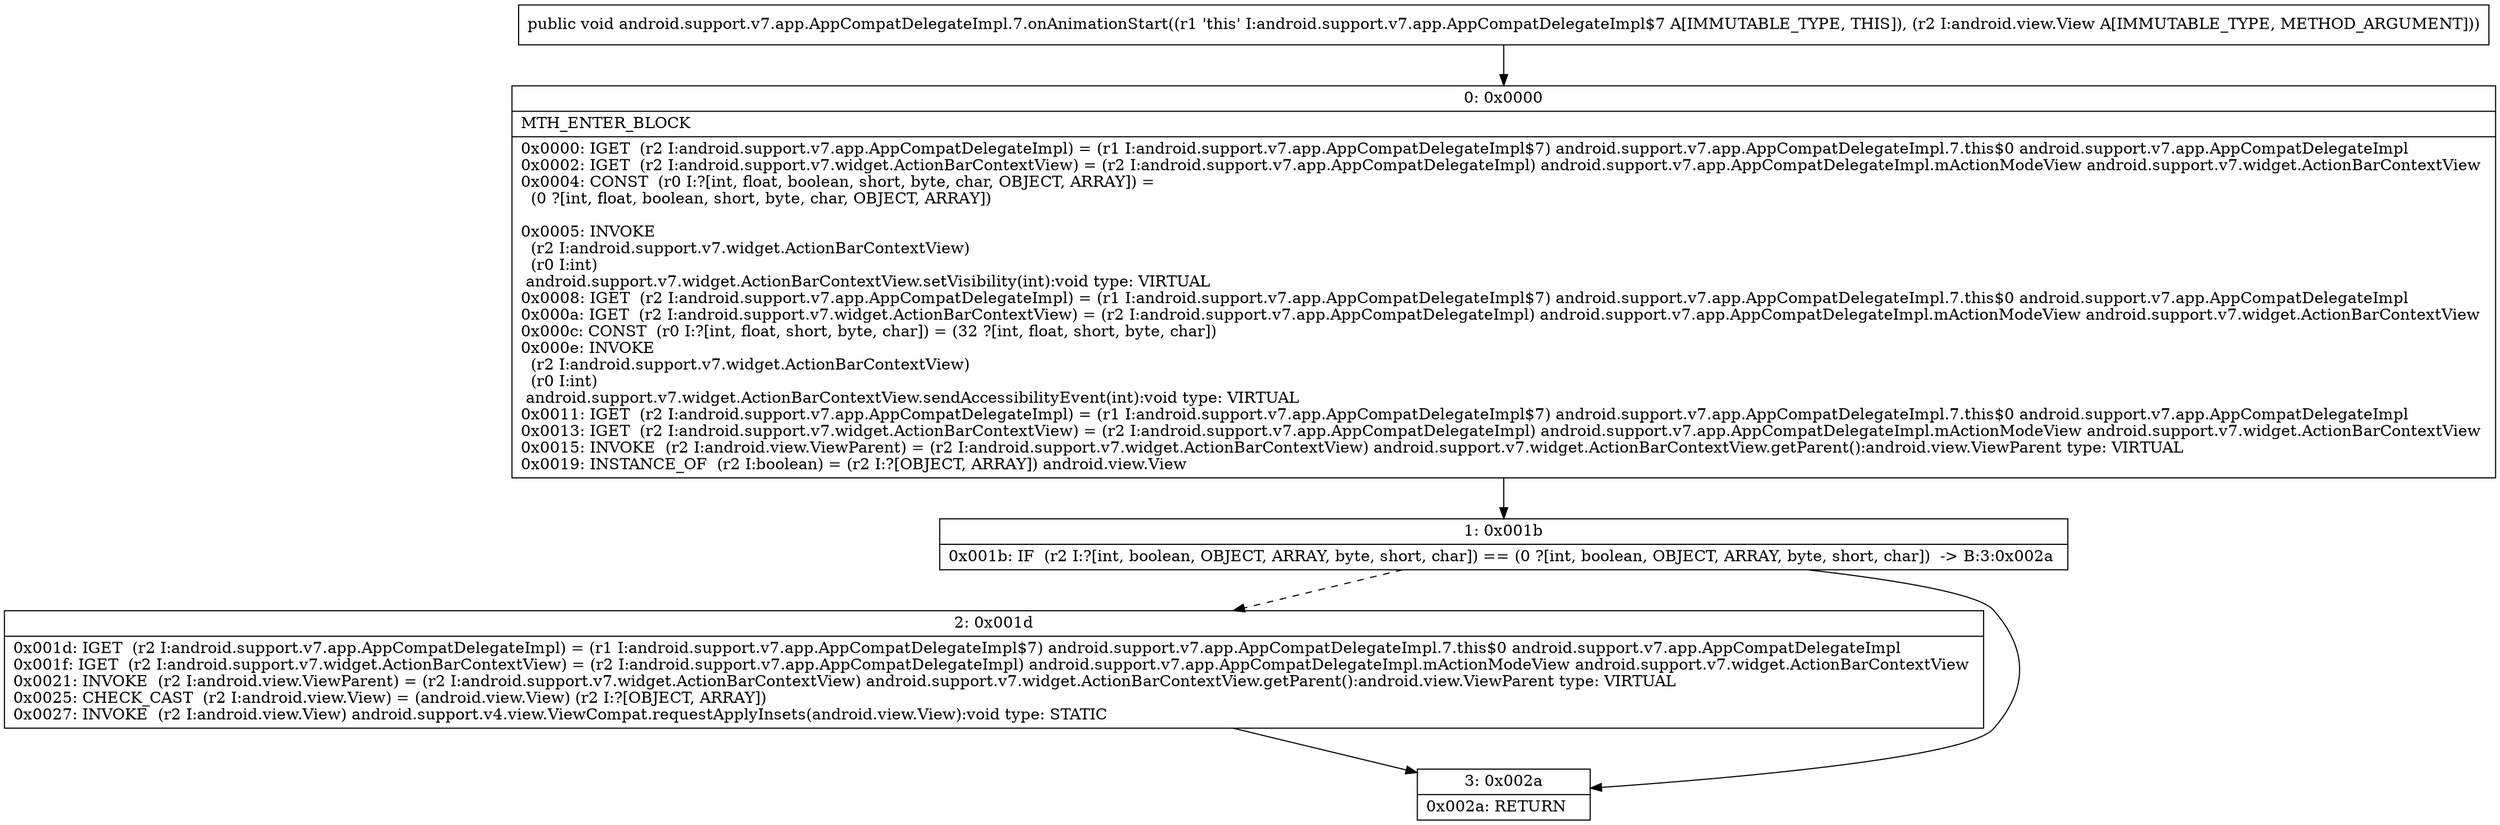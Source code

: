 digraph "CFG forandroid.support.v7.app.AppCompatDelegateImpl.7.onAnimationStart(Landroid\/view\/View;)V" {
Node_0 [shape=record,label="{0\:\ 0x0000|MTH_ENTER_BLOCK\l|0x0000: IGET  (r2 I:android.support.v7.app.AppCompatDelegateImpl) = (r1 I:android.support.v7.app.AppCompatDelegateImpl$7) android.support.v7.app.AppCompatDelegateImpl.7.this$0 android.support.v7.app.AppCompatDelegateImpl \l0x0002: IGET  (r2 I:android.support.v7.widget.ActionBarContextView) = (r2 I:android.support.v7.app.AppCompatDelegateImpl) android.support.v7.app.AppCompatDelegateImpl.mActionModeView android.support.v7.widget.ActionBarContextView \l0x0004: CONST  (r0 I:?[int, float, boolean, short, byte, char, OBJECT, ARRAY]) = \l  (0 ?[int, float, boolean, short, byte, char, OBJECT, ARRAY])\l \l0x0005: INVOKE  \l  (r2 I:android.support.v7.widget.ActionBarContextView)\l  (r0 I:int)\l android.support.v7.widget.ActionBarContextView.setVisibility(int):void type: VIRTUAL \l0x0008: IGET  (r2 I:android.support.v7.app.AppCompatDelegateImpl) = (r1 I:android.support.v7.app.AppCompatDelegateImpl$7) android.support.v7.app.AppCompatDelegateImpl.7.this$0 android.support.v7.app.AppCompatDelegateImpl \l0x000a: IGET  (r2 I:android.support.v7.widget.ActionBarContextView) = (r2 I:android.support.v7.app.AppCompatDelegateImpl) android.support.v7.app.AppCompatDelegateImpl.mActionModeView android.support.v7.widget.ActionBarContextView \l0x000c: CONST  (r0 I:?[int, float, short, byte, char]) = (32 ?[int, float, short, byte, char]) \l0x000e: INVOKE  \l  (r2 I:android.support.v7.widget.ActionBarContextView)\l  (r0 I:int)\l android.support.v7.widget.ActionBarContextView.sendAccessibilityEvent(int):void type: VIRTUAL \l0x0011: IGET  (r2 I:android.support.v7.app.AppCompatDelegateImpl) = (r1 I:android.support.v7.app.AppCompatDelegateImpl$7) android.support.v7.app.AppCompatDelegateImpl.7.this$0 android.support.v7.app.AppCompatDelegateImpl \l0x0013: IGET  (r2 I:android.support.v7.widget.ActionBarContextView) = (r2 I:android.support.v7.app.AppCompatDelegateImpl) android.support.v7.app.AppCompatDelegateImpl.mActionModeView android.support.v7.widget.ActionBarContextView \l0x0015: INVOKE  (r2 I:android.view.ViewParent) = (r2 I:android.support.v7.widget.ActionBarContextView) android.support.v7.widget.ActionBarContextView.getParent():android.view.ViewParent type: VIRTUAL \l0x0019: INSTANCE_OF  (r2 I:boolean) = (r2 I:?[OBJECT, ARRAY]) android.view.View \l}"];
Node_1 [shape=record,label="{1\:\ 0x001b|0x001b: IF  (r2 I:?[int, boolean, OBJECT, ARRAY, byte, short, char]) == (0 ?[int, boolean, OBJECT, ARRAY, byte, short, char])  \-\> B:3:0x002a \l}"];
Node_2 [shape=record,label="{2\:\ 0x001d|0x001d: IGET  (r2 I:android.support.v7.app.AppCompatDelegateImpl) = (r1 I:android.support.v7.app.AppCompatDelegateImpl$7) android.support.v7.app.AppCompatDelegateImpl.7.this$0 android.support.v7.app.AppCompatDelegateImpl \l0x001f: IGET  (r2 I:android.support.v7.widget.ActionBarContextView) = (r2 I:android.support.v7.app.AppCompatDelegateImpl) android.support.v7.app.AppCompatDelegateImpl.mActionModeView android.support.v7.widget.ActionBarContextView \l0x0021: INVOKE  (r2 I:android.view.ViewParent) = (r2 I:android.support.v7.widget.ActionBarContextView) android.support.v7.widget.ActionBarContextView.getParent():android.view.ViewParent type: VIRTUAL \l0x0025: CHECK_CAST  (r2 I:android.view.View) = (android.view.View) (r2 I:?[OBJECT, ARRAY]) \l0x0027: INVOKE  (r2 I:android.view.View) android.support.v4.view.ViewCompat.requestApplyInsets(android.view.View):void type: STATIC \l}"];
Node_3 [shape=record,label="{3\:\ 0x002a|0x002a: RETURN   \l}"];
MethodNode[shape=record,label="{public void android.support.v7.app.AppCompatDelegateImpl.7.onAnimationStart((r1 'this' I:android.support.v7.app.AppCompatDelegateImpl$7 A[IMMUTABLE_TYPE, THIS]), (r2 I:android.view.View A[IMMUTABLE_TYPE, METHOD_ARGUMENT])) }"];
MethodNode -> Node_0;
Node_0 -> Node_1;
Node_1 -> Node_2[style=dashed];
Node_1 -> Node_3;
Node_2 -> Node_3;
}

